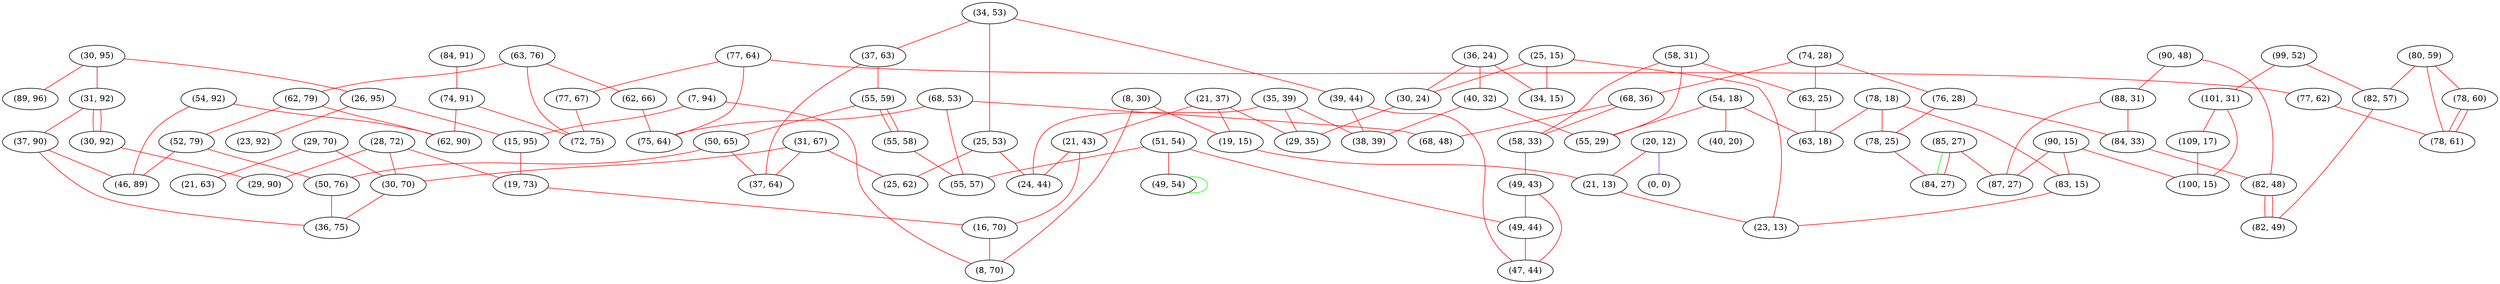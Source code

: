 graph "" {
"(63, 76)";
"(80, 59)";
"(54, 92)";
"(74, 28)";
"(29, 70)";
"(25, 15)";
"(90, 48)";
"(68, 36)";
"(28, 72)";
"(30, 95)";
"(21, 37)";
"(36, 24)";
"(78, 18)";
"(90, 15)";
"(21, 43)";
"(76, 28)";
"(40, 32)";
"(58, 31)";
"(68, 53)";
"(89, 96)";
"(54, 18)";
"(51, 54)";
"(31, 67)";
"(30, 70)";
"(31, 92)";
"(34, 53)";
"(99, 52)";
"(26, 95)";
"(7, 94)";
"(25, 53)";
"(84, 91)";
"(8, 30)";
"(37, 63)";
"(62, 79)";
"(39, 44)";
"(62, 66)";
"(15, 95)";
"(40, 20)";
"(19, 73)";
"(63, 25)";
"(35, 39)";
"(52, 79)";
"(88, 31)";
"(38, 39)";
"(85, 27)";
"(55, 29)";
"(68, 48)";
"(30, 92)";
"(37, 90)";
"(77, 64)";
"(55, 59)";
"(50, 65)";
"(25, 62)";
"(50, 76)";
"(82, 57)";
"(37, 64)";
"(34, 15)";
"(20, 12)";
"(58, 33)";
"(78, 25)";
"(84, 33)";
"(74, 91)";
"(30, 24)";
"(36, 75)";
"(16, 70)";
"(46, 89)";
"(75, 64)";
"(82, 48)";
"(24, 44)";
"(78, 60)";
"(101, 31)";
"(49, 43)";
"(109, 17)";
"(8, 70)";
"(29, 90)";
"(84, 27)";
"(19, 15)";
"(49, 54)";
"(55, 58)";
"(29, 35)";
"(21, 13)";
"(77, 67)";
"(23, 92)";
"(49, 44)";
"(87, 27)";
"(72, 75)";
"(55, 57)";
"(0, 0)";
"(63, 18)";
"(100, 15)";
"(83, 15)";
"(21, 63)";
"(47, 44)";
"(62, 90)";
"(82, 49)";
"(77, 62)";
"(23, 13)";
"(78, 61)";
"(63, 76)" -- "(72, 75)"  [color=red, key=0, weight=1];
"(63, 76)" -- "(62, 66)"  [color=red, key=0, weight=1];
"(63, 76)" -- "(62, 79)"  [color=red, key=0, weight=1];
"(80, 59)" -- "(78, 60)"  [color=red, key=0, weight=1];
"(80, 59)" -- "(78, 61)"  [color=red, key=0, weight=1];
"(80, 59)" -- "(82, 57)"  [color=red, key=0, weight=1];
"(54, 92)" -- "(46, 89)"  [color=red, key=0, weight=1];
"(54, 92)" -- "(62, 90)"  [color=red, key=0, weight=1];
"(74, 28)" -- "(68, 36)"  [color=red, key=0, weight=1];
"(74, 28)" -- "(76, 28)"  [color=red, key=0, weight=1];
"(74, 28)" -- "(63, 25)"  [color=red, key=0, weight=1];
"(29, 70)" -- "(21, 63)"  [color=red, key=0, weight=1];
"(29, 70)" -- "(30, 70)"  [color=red, key=0, weight=1];
"(25, 15)" -- "(34, 15)"  [color=red, key=0, weight=1];
"(25, 15)" -- "(23, 13)"  [color=red, key=0, weight=1];
"(25, 15)" -- "(30, 24)"  [color=red, key=0, weight=1];
"(90, 48)" -- "(82, 48)"  [color=red, key=0, weight=1];
"(90, 48)" -- "(88, 31)"  [color=red, key=0, weight=1];
"(68, 36)" -- "(58, 33)"  [color=red, key=0, weight=1];
"(68, 36)" -- "(68, 48)"  [color=red, key=0, weight=1];
"(28, 72)" -- "(19, 73)"  [color=red, key=0, weight=1];
"(28, 72)" -- "(29, 90)"  [color=red, key=0, weight=1];
"(28, 72)" -- "(30, 70)"  [color=red, key=0, weight=1];
"(30, 95)" -- "(26, 95)"  [color=red, key=0, weight=1];
"(30, 95)" -- "(31, 92)"  [color=red, key=0, weight=1];
"(30, 95)" -- "(89, 96)"  [color=red, key=0, weight=1];
"(21, 37)" -- "(19, 15)"  [color=red, key=0, weight=1];
"(21, 37)" -- "(29, 35)"  [color=red, key=0, weight=1];
"(21, 37)" -- "(21, 43)"  [color=red, key=0, weight=1];
"(36, 24)" -- "(34, 15)"  [color=red, key=0, weight=1];
"(36, 24)" -- "(40, 32)"  [color=red, key=0, weight=1];
"(36, 24)" -- "(30, 24)"  [color=red, key=0, weight=1];
"(78, 18)" -- "(83, 15)"  [color=red, key=0, weight=1];
"(78, 18)" -- "(78, 25)"  [color=red, key=0, weight=1];
"(78, 18)" -- "(63, 18)"  [color=red, key=0, weight=1];
"(90, 15)" -- "(83, 15)"  [color=red, key=0, weight=1];
"(90, 15)" -- "(100, 15)"  [color=red, key=0, weight=1];
"(90, 15)" -- "(87, 27)"  [color=red, key=0, weight=1];
"(21, 43)" -- "(16, 70)"  [color=red, key=0, weight=1];
"(21, 43)" -- "(24, 44)"  [color=red, key=0, weight=1];
"(76, 28)" -- "(78, 25)"  [color=red, key=0, weight=1];
"(76, 28)" -- "(84, 33)"  [color=red, key=0, weight=1];
"(40, 32)" -- "(55, 29)"  [color=red, key=0, weight=1];
"(40, 32)" -- "(38, 39)"  [color=red, key=0, weight=1];
"(58, 31)" -- "(55, 29)"  [color=red, key=0, weight=1];
"(58, 31)" -- "(58, 33)"  [color=red, key=0, weight=1];
"(58, 31)" -- "(63, 25)"  [color=red, key=0, weight=1];
"(68, 53)" -- "(75, 64)"  [color=red, key=0, weight=1];
"(68, 53)" -- "(55, 57)"  [color=red, key=0, weight=1];
"(68, 53)" -- "(68, 48)"  [color=red, key=0, weight=1];
"(54, 18)" -- "(55, 29)"  [color=red, key=0, weight=1];
"(54, 18)" -- "(63, 18)"  [color=red, key=0, weight=1];
"(54, 18)" -- "(40, 20)"  [color=red, key=0, weight=1];
"(51, 54)" -- "(49, 54)"  [color=red, key=0, weight=1];
"(51, 54)" -- "(49, 44)"  [color=red, key=0, weight=1];
"(51, 54)" -- "(55, 57)"  [color=red, key=0, weight=1];
"(31, 67)" -- "(25, 62)"  [color=red, key=0, weight=1];
"(31, 67)" -- "(37, 64)"  [color=red, key=0, weight=1];
"(31, 67)" -- "(30, 70)"  [color=red, key=0, weight=1];
"(30, 70)" -- "(36, 75)"  [color=red, key=0, weight=1];
"(31, 92)" -- "(30, 92)"  [color=red, key=0, weight=1];
"(31, 92)" -- "(30, 92)"  [color=red, key=1, weight=1];
"(31, 92)" -- "(37, 90)"  [color=red, key=0, weight=1];
"(34, 53)" -- "(39, 44)"  [color=red, key=0, weight=1];
"(34, 53)" -- "(25, 53)"  [color=red, key=0, weight=1];
"(34, 53)" -- "(37, 63)"  [color=red, key=0, weight=1];
"(99, 52)" -- "(101, 31)"  [color=red, key=0, weight=1];
"(99, 52)" -- "(82, 57)"  [color=red, key=0, weight=1];
"(26, 95)" -- "(23, 92)"  [color=red, key=0, weight=1];
"(26, 95)" -- "(15, 95)"  [color=red, key=0, weight=1];
"(7, 94)" -- "(8, 70)"  [color=red, key=0, weight=1];
"(7, 94)" -- "(15, 95)"  [color=red, key=0, weight=1];
"(25, 53)" -- "(25, 62)"  [color=red, key=0, weight=1];
"(25, 53)" -- "(24, 44)"  [color=red, key=0, weight=1];
"(84, 91)" -- "(74, 91)"  [color=red, key=0, weight=1];
"(8, 30)" -- "(19, 15)"  [color=red, key=0, weight=1];
"(8, 30)" -- "(8, 70)"  [color=red, key=0, weight=1];
"(37, 63)" -- "(55, 59)"  [color=red, key=0, weight=1];
"(37, 63)" -- "(37, 64)"  [color=red, key=0, weight=1];
"(62, 79)" -- "(52, 79)"  [color=red, key=0, weight=1];
"(62, 79)" -- "(62, 90)"  [color=red, key=0, weight=1];
"(39, 44)" -- "(47, 44)"  [color=red, key=0, weight=1];
"(39, 44)" -- "(38, 39)"  [color=red, key=0, weight=1];
"(62, 66)" -- "(75, 64)"  [color=red, key=0, weight=1];
"(15, 95)" -- "(19, 73)"  [color=red, key=0, weight=1];
"(19, 73)" -- "(16, 70)"  [color=red, key=0, weight=1];
"(63, 25)" -- "(63, 18)"  [color=red, key=0, weight=1];
"(35, 39)" -- "(24, 44)"  [color=red, key=0, weight=1];
"(35, 39)" -- "(38, 39)"  [color=red, key=0, weight=1];
"(35, 39)" -- "(29, 35)"  [color=red, key=0, weight=1];
"(52, 79)" -- "(46, 89)"  [color=red, key=0, weight=1];
"(52, 79)" -- "(50, 76)"  [color=red, key=0, weight=1];
"(88, 31)" -- "(87, 27)"  [color=red, key=0, weight=1];
"(88, 31)" -- "(84, 33)"  [color=red, key=0, weight=1];
"(85, 27)" -- "(87, 27)"  [color=red, key=0, weight=1];
"(85, 27)" -- "(84, 27)"  [color=green, key=0, weight=2];
"(85, 27)" -- "(84, 27)"  [color=red, key=1, weight=1];
"(30, 92)" -- "(29, 90)"  [color=red, key=0, weight=1];
"(37, 90)" -- "(46, 89)"  [color=red, key=0, weight=1];
"(37, 90)" -- "(36, 75)"  [color=red, key=0, weight=1];
"(77, 64)" -- "(77, 62)"  [color=red, key=0, weight=1];
"(77, 64)" -- "(75, 64)"  [color=red, key=0, weight=1];
"(77, 64)" -- "(77, 67)"  [color=red, key=0, weight=1];
"(55, 59)" -- "(55, 58)"  [color=red, key=0, weight=1];
"(55, 59)" -- "(55, 58)"  [color=red, key=1, weight=1];
"(55, 59)" -- "(50, 65)"  [color=red, key=0, weight=1];
"(50, 65)" -- "(50, 76)"  [color=red, key=0, weight=1];
"(50, 65)" -- "(37, 64)"  [color=red, key=0, weight=1];
"(50, 76)" -- "(36, 75)"  [color=red, key=0, weight=1];
"(82, 57)" -- "(82, 49)"  [color=red, key=0, weight=1];
"(20, 12)" -- "(0, 0)"  [color=purple, key=0, weight=4];
"(20, 12)" -- "(21, 13)"  [color=red, key=0, weight=1];
"(58, 33)" -- "(49, 43)"  [color=red, key=0, weight=1];
"(78, 25)" -- "(84, 27)"  [color=red, key=0, weight=1];
"(84, 33)" -- "(82, 48)"  [color=red, key=0, weight=1];
"(74, 91)" -- "(72, 75)"  [color=red, key=0, weight=1];
"(74, 91)" -- "(62, 90)"  [color=red, key=0, weight=1];
"(30, 24)" -- "(29, 35)"  [color=red, key=0, weight=1];
"(16, 70)" -- "(8, 70)"  [color=red, key=0, weight=1];
"(82, 48)" -- "(82, 49)"  [color=red, key=0, weight=1];
"(82, 48)" -- "(82, 49)"  [color=red, key=1, weight=1];
"(78, 60)" -- "(78, 61)"  [color=red, key=0, weight=1];
"(78, 60)" -- "(78, 61)"  [color=red, key=1, weight=1];
"(101, 31)" -- "(109, 17)"  [color=red, key=0, weight=1];
"(101, 31)" -- "(100, 15)"  [color=red, key=0, weight=1];
"(49, 43)" -- "(47, 44)"  [color=red, key=0, weight=1];
"(49, 43)" -- "(49, 44)"  [color=red, key=0, weight=1];
"(109, 17)" -- "(100, 15)"  [color=red, key=0, weight=1];
"(19, 15)" -- "(21, 13)"  [color=red, key=0, weight=1];
"(49, 54)" -- "(49, 54)"  [color=green, key=0, weight=2];
"(55, 58)" -- "(55, 57)"  [color=red, key=0, weight=1];
"(21, 13)" -- "(23, 13)"  [color=red, key=0, weight=1];
"(77, 67)" -- "(72, 75)"  [color=red, key=0, weight=1];
"(49, 44)" -- "(47, 44)"  [color=red, key=0, weight=1];
"(83, 15)" -- "(23, 13)"  [color=red, key=0, weight=1];
"(77, 62)" -- "(78, 61)"  [color=red, key=0, weight=1];
}
